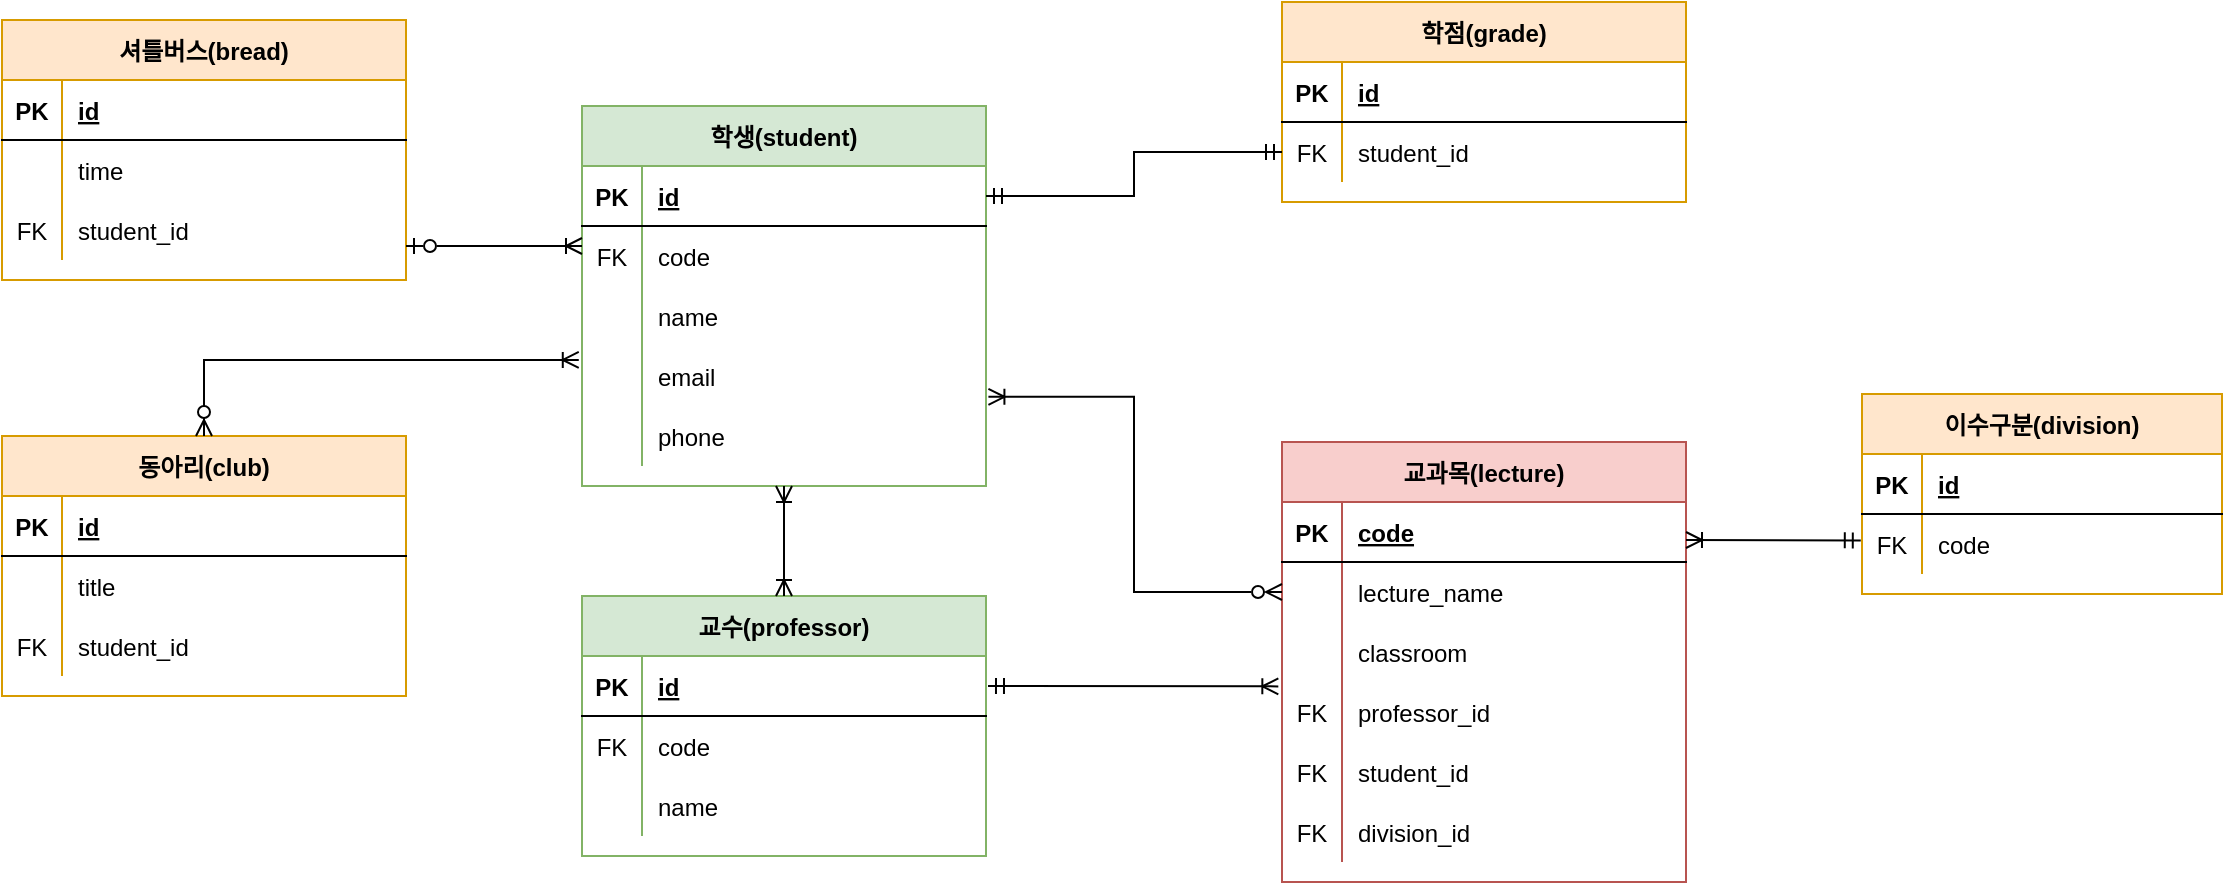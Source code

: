 <mxfile version="20.2.6" type="device"><diagram id="R2lEEEUBdFMjLlhIrx00" name="Page-1"><mxGraphModel dx="1038" dy="547" grid="1" gridSize="10" guides="1" tooltips="1" connect="1" arrows="1" fold="1" page="1" pageScale="1" pageWidth="1400" pageHeight="850" math="0" shadow="0" extFonts="Permanent Marker^https://fonts.googleapis.com/css?family=Permanent+Marker"><root><mxCell id="0"/><mxCell id="1" parent="0"/><mxCell id="C-vyLk0tnHw3VtMMgP7b-23" value="학생(student)" style="shape=table;startSize=30;container=1;collapsible=1;childLayout=tableLayout;fixedRows=1;rowLines=0;fontStyle=1;align=center;resizeLast=1;fillColor=#d5e8d4;strokeColor=#82b366;" parent="1" vertex="1"><mxGeometry x="390" y="112" width="202" height="190" as="geometry"/></mxCell><mxCell id="C-vyLk0tnHw3VtMMgP7b-24" value="" style="shape=partialRectangle;collapsible=0;dropTarget=0;pointerEvents=0;fillColor=none;points=[[0,0.5],[1,0.5]];portConstraint=eastwest;top=0;left=0;right=0;bottom=1;" parent="C-vyLk0tnHw3VtMMgP7b-23" vertex="1"><mxGeometry y="30" width="202" height="30" as="geometry"/></mxCell><mxCell id="C-vyLk0tnHw3VtMMgP7b-25" value="PK" style="shape=partialRectangle;overflow=hidden;connectable=0;fillColor=none;top=0;left=0;bottom=0;right=0;fontStyle=1;" parent="C-vyLk0tnHw3VtMMgP7b-24" vertex="1"><mxGeometry width="30" height="30" as="geometry"><mxRectangle width="30" height="30" as="alternateBounds"/></mxGeometry></mxCell><mxCell id="C-vyLk0tnHw3VtMMgP7b-26" value="id" style="shape=partialRectangle;overflow=hidden;connectable=0;fillColor=none;top=0;left=0;bottom=0;right=0;align=left;spacingLeft=6;fontStyle=5;" parent="C-vyLk0tnHw3VtMMgP7b-24" vertex="1"><mxGeometry x="30" width="172" height="30" as="geometry"><mxRectangle width="172" height="30" as="alternateBounds"/></mxGeometry></mxCell><mxCell id="C-vyLk0tnHw3VtMMgP7b-27" value="" style="shape=partialRectangle;collapsible=0;dropTarget=0;pointerEvents=0;fillColor=none;points=[[0,0.5],[1,0.5]];portConstraint=eastwest;top=0;left=0;right=0;bottom=0;" parent="C-vyLk0tnHw3VtMMgP7b-23" vertex="1"><mxGeometry y="60" width="202" height="30" as="geometry"/></mxCell><mxCell id="C-vyLk0tnHw3VtMMgP7b-28" value="FK" style="shape=partialRectangle;overflow=hidden;connectable=0;fillColor=none;top=0;left=0;bottom=0;right=0;" parent="C-vyLk0tnHw3VtMMgP7b-27" vertex="1"><mxGeometry width="30" height="30" as="geometry"><mxRectangle width="30" height="30" as="alternateBounds"/></mxGeometry></mxCell><mxCell id="C-vyLk0tnHw3VtMMgP7b-29" value="code" style="shape=partialRectangle;overflow=hidden;connectable=0;fillColor=none;top=0;left=0;bottom=0;right=0;align=left;spacingLeft=6;" parent="C-vyLk0tnHw3VtMMgP7b-27" vertex="1"><mxGeometry x="30" width="172" height="30" as="geometry"><mxRectangle width="172" height="30" as="alternateBounds"/></mxGeometry></mxCell><mxCell id="ibHuHMo37-y7JJVe6yhK-65" value="" style="shape=partialRectangle;collapsible=0;dropTarget=0;pointerEvents=0;fillColor=none;points=[[0,0.5],[1,0.5]];portConstraint=eastwest;top=0;left=0;right=0;bottom=0;" parent="C-vyLk0tnHw3VtMMgP7b-23" vertex="1"><mxGeometry y="90" width="202" height="30" as="geometry"/></mxCell><mxCell id="ibHuHMo37-y7JJVe6yhK-66" value="" style="shape=partialRectangle;overflow=hidden;connectable=0;fillColor=none;top=0;left=0;bottom=0;right=0;" parent="ibHuHMo37-y7JJVe6yhK-65" vertex="1"><mxGeometry width="30" height="30" as="geometry"><mxRectangle width="30" height="30" as="alternateBounds"/></mxGeometry></mxCell><mxCell id="ibHuHMo37-y7JJVe6yhK-67" value="name" style="shape=partialRectangle;overflow=hidden;connectable=0;fillColor=none;top=0;left=0;bottom=0;right=0;align=left;spacingLeft=6;" parent="ibHuHMo37-y7JJVe6yhK-65" vertex="1"><mxGeometry x="30" width="172" height="30" as="geometry"><mxRectangle width="172" height="30" as="alternateBounds"/></mxGeometry></mxCell><mxCell id="ibHuHMo37-y7JJVe6yhK-71" value="" style="shape=partialRectangle;collapsible=0;dropTarget=0;pointerEvents=0;fillColor=none;points=[[0,0.5],[1,0.5]];portConstraint=eastwest;top=0;left=0;right=0;bottom=0;" parent="C-vyLk0tnHw3VtMMgP7b-23" vertex="1"><mxGeometry y="120" width="202" height="30" as="geometry"/></mxCell><mxCell id="ibHuHMo37-y7JJVe6yhK-72" value="" style="shape=partialRectangle;overflow=hidden;connectable=0;fillColor=none;top=0;left=0;bottom=0;right=0;" parent="ibHuHMo37-y7JJVe6yhK-71" vertex="1"><mxGeometry width="30" height="30" as="geometry"><mxRectangle width="30" height="30" as="alternateBounds"/></mxGeometry></mxCell><mxCell id="ibHuHMo37-y7JJVe6yhK-73" value="email" style="shape=partialRectangle;overflow=hidden;connectable=0;fillColor=none;top=0;left=0;bottom=0;right=0;align=left;spacingLeft=6;" parent="ibHuHMo37-y7JJVe6yhK-71" vertex="1"><mxGeometry x="30" width="172" height="30" as="geometry"><mxRectangle width="172" height="30" as="alternateBounds"/></mxGeometry></mxCell><mxCell id="ibHuHMo37-y7JJVe6yhK-74" value="" style="shape=partialRectangle;collapsible=0;dropTarget=0;pointerEvents=0;fillColor=none;points=[[0,0.5],[1,0.5]];portConstraint=eastwest;top=0;left=0;right=0;bottom=0;" parent="C-vyLk0tnHw3VtMMgP7b-23" vertex="1"><mxGeometry y="150" width="202" height="30" as="geometry"/></mxCell><mxCell id="ibHuHMo37-y7JJVe6yhK-75" value="" style="shape=partialRectangle;overflow=hidden;connectable=0;fillColor=none;top=0;left=0;bottom=0;right=0;" parent="ibHuHMo37-y7JJVe6yhK-74" vertex="1"><mxGeometry width="30" height="30" as="geometry"><mxRectangle width="30" height="30" as="alternateBounds"/></mxGeometry></mxCell><mxCell id="ibHuHMo37-y7JJVe6yhK-76" value="phone" style="shape=partialRectangle;overflow=hidden;connectable=0;fillColor=none;top=0;left=0;bottom=0;right=0;align=left;spacingLeft=6;" parent="ibHuHMo37-y7JJVe6yhK-74" vertex="1"><mxGeometry x="30" width="172" height="30" as="geometry"><mxRectangle width="172" height="30" as="alternateBounds"/></mxGeometry></mxCell><mxCell id="ibHuHMo37-y7JJVe6yhK-1" value="교수(professor)" style="shape=table;startSize=30;container=1;collapsible=1;childLayout=tableLayout;fixedRows=1;rowLines=0;fontStyle=1;align=center;resizeLast=1;fillColor=#d5e8d4;strokeColor=#82b366;" parent="1" vertex="1"><mxGeometry x="390" y="357" width="202" height="130" as="geometry"/></mxCell><mxCell id="ibHuHMo37-y7JJVe6yhK-2" value="" style="shape=partialRectangle;collapsible=0;dropTarget=0;pointerEvents=0;fillColor=none;points=[[0,0.5],[1,0.5]];portConstraint=eastwest;top=0;left=0;right=0;bottom=1;" parent="ibHuHMo37-y7JJVe6yhK-1" vertex="1"><mxGeometry y="30" width="202" height="30" as="geometry"/></mxCell><mxCell id="ibHuHMo37-y7JJVe6yhK-3" value="PK" style="shape=partialRectangle;overflow=hidden;connectable=0;fillColor=none;top=0;left=0;bottom=0;right=0;fontStyle=1;" parent="ibHuHMo37-y7JJVe6yhK-2" vertex="1"><mxGeometry width="30" height="30" as="geometry"><mxRectangle width="30" height="30" as="alternateBounds"/></mxGeometry></mxCell><mxCell id="ibHuHMo37-y7JJVe6yhK-4" value="id" style="shape=partialRectangle;overflow=hidden;connectable=0;fillColor=none;top=0;left=0;bottom=0;right=0;align=left;spacingLeft=6;fontStyle=5;" parent="ibHuHMo37-y7JJVe6yhK-2" vertex="1"><mxGeometry x="30" width="172" height="30" as="geometry"><mxRectangle width="172" height="30" as="alternateBounds"/></mxGeometry></mxCell><mxCell id="ibHuHMo37-y7JJVe6yhK-5" value="" style="shape=partialRectangle;collapsible=0;dropTarget=0;pointerEvents=0;fillColor=none;points=[[0,0.5],[1,0.5]];portConstraint=eastwest;top=0;left=0;right=0;bottom=0;" parent="ibHuHMo37-y7JJVe6yhK-1" vertex="1"><mxGeometry y="60" width="202" height="30" as="geometry"/></mxCell><mxCell id="ibHuHMo37-y7JJVe6yhK-6" value="FK" style="shape=partialRectangle;overflow=hidden;connectable=0;fillColor=none;top=0;left=0;bottom=0;right=0;" parent="ibHuHMo37-y7JJVe6yhK-5" vertex="1"><mxGeometry width="30" height="30" as="geometry"><mxRectangle width="30" height="30" as="alternateBounds"/></mxGeometry></mxCell><mxCell id="ibHuHMo37-y7JJVe6yhK-7" value="code" style="shape=partialRectangle;overflow=hidden;connectable=0;fillColor=none;top=0;left=0;bottom=0;right=0;align=left;spacingLeft=6;" parent="ibHuHMo37-y7JJVe6yhK-5" vertex="1"><mxGeometry x="30" width="172" height="30" as="geometry"><mxRectangle width="172" height="30" as="alternateBounds"/></mxGeometry></mxCell><mxCell id="ibHuHMo37-y7JJVe6yhK-68" value="" style="shape=partialRectangle;collapsible=0;dropTarget=0;pointerEvents=0;fillColor=none;points=[[0,0.5],[1,0.5]];portConstraint=eastwest;top=0;left=0;right=0;bottom=0;" parent="ibHuHMo37-y7JJVe6yhK-1" vertex="1"><mxGeometry y="90" width="202" height="30" as="geometry"/></mxCell><mxCell id="ibHuHMo37-y7JJVe6yhK-69" value="" style="shape=partialRectangle;overflow=hidden;connectable=0;fillColor=none;top=0;left=0;bottom=0;right=0;" parent="ibHuHMo37-y7JJVe6yhK-68" vertex="1"><mxGeometry width="30" height="30" as="geometry"><mxRectangle width="30" height="30" as="alternateBounds"/></mxGeometry></mxCell><mxCell id="ibHuHMo37-y7JJVe6yhK-70" value="name" style="shape=partialRectangle;overflow=hidden;connectable=0;fillColor=none;top=0;left=0;bottom=0;right=0;align=left;spacingLeft=6;" parent="ibHuHMo37-y7JJVe6yhK-68" vertex="1"><mxGeometry x="30" width="172" height="30" as="geometry"><mxRectangle width="172" height="30" as="alternateBounds"/></mxGeometry></mxCell><mxCell id="ibHuHMo37-y7JJVe6yhK-8" value="학점(grade)" style="shape=table;startSize=30;container=1;collapsible=1;childLayout=tableLayout;fixedRows=1;rowLines=0;fontStyle=1;align=center;resizeLast=1;fillColor=#ffe6cc;strokeColor=#d79b00;" parent="1" vertex="1"><mxGeometry x="740" y="60" width="202" height="100" as="geometry"/></mxCell><mxCell id="ibHuHMo37-y7JJVe6yhK-9" value="" style="shape=partialRectangle;collapsible=0;dropTarget=0;pointerEvents=0;fillColor=none;points=[[0,0.5],[1,0.5]];portConstraint=eastwest;top=0;left=0;right=0;bottom=1;" parent="ibHuHMo37-y7JJVe6yhK-8" vertex="1"><mxGeometry y="30" width="202" height="30" as="geometry"/></mxCell><mxCell id="ibHuHMo37-y7JJVe6yhK-10" value="PK" style="shape=partialRectangle;overflow=hidden;connectable=0;fillColor=none;top=0;left=0;bottom=0;right=0;fontStyle=1;" parent="ibHuHMo37-y7JJVe6yhK-9" vertex="1"><mxGeometry width="30" height="30" as="geometry"><mxRectangle width="30" height="30" as="alternateBounds"/></mxGeometry></mxCell><mxCell id="ibHuHMo37-y7JJVe6yhK-11" value="id" style="shape=partialRectangle;overflow=hidden;connectable=0;fillColor=none;top=0;left=0;bottom=0;right=0;align=left;spacingLeft=6;fontStyle=5;" parent="ibHuHMo37-y7JJVe6yhK-9" vertex="1"><mxGeometry x="30" width="172" height="30" as="geometry"><mxRectangle width="172" height="30" as="alternateBounds"/></mxGeometry></mxCell><mxCell id="ibHuHMo37-y7JJVe6yhK-12" value="" style="shape=partialRectangle;collapsible=0;dropTarget=0;pointerEvents=0;fillColor=none;points=[[0,0.5],[1,0.5]];portConstraint=eastwest;top=0;left=0;right=0;bottom=0;" parent="ibHuHMo37-y7JJVe6yhK-8" vertex="1"><mxGeometry y="60" width="202" height="30" as="geometry"/></mxCell><mxCell id="ibHuHMo37-y7JJVe6yhK-13" value="FK" style="shape=partialRectangle;overflow=hidden;connectable=0;fillColor=none;top=0;left=0;bottom=0;right=0;" parent="ibHuHMo37-y7JJVe6yhK-12" vertex="1"><mxGeometry width="30" height="30" as="geometry"><mxRectangle width="30" height="30" as="alternateBounds"/></mxGeometry></mxCell><mxCell id="ibHuHMo37-y7JJVe6yhK-14" value="student_id" style="shape=partialRectangle;overflow=hidden;connectable=0;fillColor=none;top=0;left=0;bottom=0;right=0;align=left;spacingLeft=6;" parent="ibHuHMo37-y7JJVe6yhK-12" vertex="1"><mxGeometry x="30" width="172" height="30" as="geometry"><mxRectangle width="172" height="30" as="alternateBounds"/></mxGeometry></mxCell><mxCell id="ibHuHMo37-y7JJVe6yhK-15" value="교과목(lecture)" style="shape=table;startSize=30;container=1;collapsible=1;childLayout=tableLayout;fixedRows=1;rowLines=0;fontStyle=1;align=center;resizeLast=1;fillColor=#f8cecc;strokeColor=#b85450;" parent="1" vertex="1"><mxGeometry x="740" y="280" width="202" height="220" as="geometry"/></mxCell><mxCell id="ibHuHMo37-y7JJVe6yhK-16" value="" style="shape=partialRectangle;collapsible=0;dropTarget=0;pointerEvents=0;fillColor=none;points=[[0,0.5],[1,0.5]];portConstraint=eastwest;top=0;left=0;right=0;bottom=1;" parent="ibHuHMo37-y7JJVe6yhK-15" vertex="1"><mxGeometry y="30" width="202" height="30" as="geometry"/></mxCell><mxCell id="ibHuHMo37-y7JJVe6yhK-17" value="PK" style="shape=partialRectangle;overflow=hidden;connectable=0;fillColor=none;top=0;left=0;bottom=0;right=0;fontStyle=1;" parent="ibHuHMo37-y7JJVe6yhK-16" vertex="1"><mxGeometry width="30" height="30" as="geometry"><mxRectangle width="30" height="30" as="alternateBounds"/></mxGeometry></mxCell><mxCell id="ibHuHMo37-y7JJVe6yhK-18" value="code" style="shape=partialRectangle;overflow=hidden;connectable=0;fillColor=none;top=0;left=0;bottom=0;right=0;align=left;spacingLeft=6;fontStyle=5;" parent="ibHuHMo37-y7JJVe6yhK-16" vertex="1"><mxGeometry x="30" width="172" height="30" as="geometry"><mxRectangle width="172" height="30" as="alternateBounds"/></mxGeometry></mxCell><mxCell id="ibHuHMo37-y7JJVe6yhK-19" value="" style="shape=partialRectangle;collapsible=0;dropTarget=0;pointerEvents=0;fillColor=none;points=[[0,0.5],[1,0.5]];portConstraint=eastwest;top=0;left=0;right=0;bottom=0;" parent="ibHuHMo37-y7JJVe6yhK-15" vertex="1"><mxGeometry y="60" width="202" height="30" as="geometry"/></mxCell><mxCell id="ibHuHMo37-y7JJVe6yhK-20" value="" style="shape=partialRectangle;overflow=hidden;connectable=0;fillColor=none;top=0;left=0;bottom=0;right=0;" parent="ibHuHMo37-y7JJVe6yhK-19" vertex="1"><mxGeometry width="30" height="30" as="geometry"><mxRectangle width="30" height="30" as="alternateBounds"/></mxGeometry></mxCell><mxCell id="ibHuHMo37-y7JJVe6yhK-21" value="lecture_name" style="shape=partialRectangle;overflow=hidden;connectable=0;fillColor=none;top=0;left=0;bottom=0;right=0;align=left;spacingLeft=6;" parent="ibHuHMo37-y7JJVe6yhK-19" vertex="1"><mxGeometry x="30" width="172" height="30" as="geometry"><mxRectangle width="172" height="30" as="alternateBounds"/></mxGeometry></mxCell><mxCell id="YKww3rAGc4G-jJV6aMs0-1" value="" style="shape=partialRectangle;collapsible=0;dropTarget=0;pointerEvents=0;fillColor=none;points=[[0,0.5],[1,0.5]];portConstraint=eastwest;top=0;left=0;right=0;bottom=0;" vertex="1" parent="ibHuHMo37-y7JJVe6yhK-15"><mxGeometry y="90" width="202" height="30" as="geometry"/></mxCell><mxCell id="YKww3rAGc4G-jJV6aMs0-2" value="" style="shape=partialRectangle;overflow=hidden;connectable=0;fillColor=none;top=0;left=0;bottom=0;right=0;" vertex="1" parent="YKww3rAGc4G-jJV6aMs0-1"><mxGeometry width="30" height="30" as="geometry"><mxRectangle width="30" height="30" as="alternateBounds"/></mxGeometry></mxCell><mxCell id="YKww3rAGc4G-jJV6aMs0-3" value="classroom" style="shape=partialRectangle;overflow=hidden;connectable=0;fillColor=none;top=0;left=0;bottom=0;right=0;align=left;spacingLeft=6;" vertex="1" parent="YKww3rAGc4G-jJV6aMs0-1"><mxGeometry x="30" width="172" height="30" as="geometry"><mxRectangle width="172" height="30" as="alternateBounds"/></mxGeometry></mxCell><mxCell id="ibHuHMo37-y7JJVe6yhK-77" value="" style="shape=partialRectangle;collapsible=0;dropTarget=0;pointerEvents=0;fillColor=none;points=[[0,0.5],[1,0.5]];portConstraint=eastwest;top=0;left=0;right=0;bottom=0;" parent="ibHuHMo37-y7JJVe6yhK-15" vertex="1"><mxGeometry y="120" width="202" height="30" as="geometry"/></mxCell><mxCell id="ibHuHMo37-y7JJVe6yhK-78" value="FK" style="shape=partialRectangle;overflow=hidden;connectable=0;fillColor=none;top=0;left=0;bottom=0;right=0;" parent="ibHuHMo37-y7JJVe6yhK-77" vertex="1"><mxGeometry width="30" height="30" as="geometry"><mxRectangle width="30" height="30" as="alternateBounds"/></mxGeometry></mxCell><mxCell id="ibHuHMo37-y7JJVe6yhK-79" value="professor_id" style="shape=partialRectangle;overflow=hidden;connectable=0;fillColor=none;top=0;left=0;bottom=0;right=0;align=left;spacingLeft=6;" parent="ibHuHMo37-y7JJVe6yhK-77" vertex="1"><mxGeometry x="30" width="172" height="30" as="geometry"><mxRectangle width="172" height="30" as="alternateBounds"/></mxGeometry></mxCell><mxCell id="ibHuHMo37-y7JJVe6yhK-80" value="" style="shape=partialRectangle;collapsible=0;dropTarget=0;pointerEvents=0;fillColor=none;points=[[0,0.5],[1,0.5]];portConstraint=eastwest;top=0;left=0;right=0;bottom=0;" parent="ibHuHMo37-y7JJVe6yhK-15" vertex="1"><mxGeometry y="150" width="202" height="30" as="geometry"/></mxCell><mxCell id="ibHuHMo37-y7JJVe6yhK-81" value="FK" style="shape=partialRectangle;overflow=hidden;connectable=0;fillColor=none;top=0;left=0;bottom=0;right=0;" parent="ibHuHMo37-y7JJVe6yhK-80" vertex="1"><mxGeometry width="30" height="30" as="geometry"><mxRectangle width="30" height="30" as="alternateBounds"/></mxGeometry></mxCell><mxCell id="ibHuHMo37-y7JJVe6yhK-82" value="student_id" style="shape=partialRectangle;overflow=hidden;connectable=0;fillColor=none;top=0;left=0;bottom=0;right=0;align=left;spacingLeft=6;" parent="ibHuHMo37-y7JJVe6yhK-80" vertex="1"><mxGeometry x="30" width="172" height="30" as="geometry"><mxRectangle width="172" height="30" as="alternateBounds"/></mxGeometry></mxCell><mxCell id="YKww3rAGc4G-jJV6aMs0-10" value="" style="shape=partialRectangle;collapsible=0;dropTarget=0;pointerEvents=0;fillColor=none;points=[[0,0.5],[1,0.5]];portConstraint=eastwest;top=0;left=0;right=0;bottom=0;" vertex="1" parent="ibHuHMo37-y7JJVe6yhK-15"><mxGeometry y="180" width="202" height="30" as="geometry"/></mxCell><mxCell id="YKww3rAGc4G-jJV6aMs0-11" value="FK" style="shape=partialRectangle;overflow=hidden;connectable=0;fillColor=none;top=0;left=0;bottom=0;right=0;" vertex="1" parent="YKww3rAGc4G-jJV6aMs0-10"><mxGeometry width="30" height="30" as="geometry"><mxRectangle width="30" height="30" as="alternateBounds"/></mxGeometry></mxCell><mxCell id="YKww3rAGc4G-jJV6aMs0-12" value="division_id" style="shape=partialRectangle;overflow=hidden;connectable=0;fillColor=none;top=0;left=0;bottom=0;right=0;align=left;spacingLeft=6;" vertex="1" parent="YKww3rAGc4G-jJV6aMs0-10"><mxGeometry x="30" width="172" height="30" as="geometry"><mxRectangle width="172" height="30" as="alternateBounds"/></mxGeometry></mxCell><mxCell id="ibHuHMo37-y7JJVe6yhK-29" value="이수구분(division)" style="shape=table;startSize=30;container=1;collapsible=1;childLayout=tableLayout;fixedRows=1;rowLines=0;fontStyle=1;align=center;resizeLast=1;fillColor=#ffe6cc;strokeColor=#d79b00;" parent="1" vertex="1"><mxGeometry x="1030" y="256" width="180" height="100" as="geometry"/></mxCell><mxCell id="ibHuHMo37-y7JJVe6yhK-30" value="" style="shape=partialRectangle;collapsible=0;dropTarget=0;pointerEvents=0;fillColor=none;points=[[0,0.5],[1,0.5]];portConstraint=eastwest;top=0;left=0;right=0;bottom=1;" parent="ibHuHMo37-y7JJVe6yhK-29" vertex="1"><mxGeometry y="30" width="180" height="30" as="geometry"/></mxCell><mxCell id="ibHuHMo37-y7JJVe6yhK-31" value="PK" style="shape=partialRectangle;overflow=hidden;connectable=0;fillColor=none;top=0;left=0;bottom=0;right=0;fontStyle=1;" parent="ibHuHMo37-y7JJVe6yhK-30" vertex="1"><mxGeometry width="30" height="30" as="geometry"><mxRectangle width="30" height="30" as="alternateBounds"/></mxGeometry></mxCell><mxCell id="ibHuHMo37-y7JJVe6yhK-32" value="id" style="shape=partialRectangle;overflow=hidden;connectable=0;fillColor=none;top=0;left=0;bottom=0;right=0;align=left;spacingLeft=6;fontStyle=5;" parent="ibHuHMo37-y7JJVe6yhK-30" vertex="1"><mxGeometry x="30" width="150" height="30" as="geometry"><mxRectangle width="150" height="30" as="alternateBounds"/></mxGeometry></mxCell><mxCell id="ibHuHMo37-y7JJVe6yhK-33" value="" style="shape=partialRectangle;collapsible=0;dropTarget=0;pointerEvents=0;fillColor=none;points=[[0,0.5],[1,0.5]];portConstraint=eastwest;top=0;left=0;right=0;bottom=0;" parent="ibHuHMo37-y7JJVe6yhK-29" vertex="1"><mxGeometry y="60" width="180" height="30" as="geometry"/></mxCell><mxCell id="ibHuHMo37-y7JJVe6yhK-34" value="FK" style="shape=partialRectangle;overflow=hidden;connectable=0;fillColor=none;top=0;left=0;bottom=0;right=0;" parent="ibHuHMo37-y7JJVe6yhK-33" vertex="1"><mxGeometry width="30" height="30" as="geometry"><mxRectangle width="30" height="30" as="alternateBounds"/></mxGeometry></mxCell><mxCell id="ibHuHMo37-y7JJVe6yhK-35" value="code" style="shape=partialRectangle;overflow=hidden;connectable=0;fillColor=none;top=0;left=0;bottom=0;right=0;align=left;spacingLeft=6;" parent="ibHuHMo37-y7JJVe6yhK-33" vertex="1"><mxGeometry x="30" width="150" height="30" as="geometry"><mxRectangle width="150" height="30" as="alternateBounds"/></mxGeometry></mxCell><mxCell id="ibHuHMo37-y7JJVe6yhK-36" value="" style="edgeStyle=orthogonalEdgeStyle;fontSize=12;html=1;endArrow=ERmandOne;startArrow=ERmandOne;rounded=0;exitX=0;exitY=0.5;exitDx=0;exitDy=0;endFill=0;entryX=1;entryY=0.5;entryDx=0;entryDy=0;" parent="1" source="ibHuHMo37-y7JJVe6yhK-12" target="C-vyLk0tnHw3VtMMgP7b-24" edge="1"><mxGeometry width="100" height="100" relative="1" as="geometry"><mxPoint x="730" y="110" as="sourcePoint"/><mxPoint x="620" y="215" as="targetPoint"/></mxGeometry></mxCell><mxCell id="ibHuHMo37-y7JJVe6yhK-37" value="셔틀버스(bread)" style="shape=table;startSize=30;container=1;collapsible=1;childLayout=tableLayout;fixedRows=1;rowLines=0;fontStyle=1;align=center;resizeLast=1;fillColor=#ffe6cc;strokeColor=#d79b00;" parent="1" vertex="1"><mxGeometry x="100" y="69" width="202" height="130" as="geometry"/></mxCell><mxCell id="ibHuHMo37-y7JJVe6yhK-38" value="" style="shape=partialRectangle;collapsible=0;dropTarget=0;pointerEvents=0;fillColor=none;points=[[0,0.5],[1,0.5]];portConstraint=eastwest;top=0;left=0;right=0;bottom=1;" parent="ibHuHMo37-y7JJVe6yhK-37" vertex="1"><mxGeometry y="30" width="202" height="30" as="geometry"/></mxCell><mxCell id="ibHuHMo37-y7JJVe6yhK-39" value="PK" style="shape=partialRectangle;overflow=hidden;connectable=0;fillColor=none;top=0;left=0;bottom=0;right=0;fontStyle=1;" parent="ibHuHMo37-y7JJVe6yhK-38" vertex="1"><mxGeometry width="30" height="30" as="geometry"><mxRectangle width="30" height="30" as="alternateBounds"/></mxGeometry></mxCell><mxCell id="ibHuHMo37-y7JJVe6yhK-40" value="id" style="shape=partialRectangle;overflow=hidden;connectable=0;fillColor=none;top=0;left=0;bottom=0;right=0;align=left;spacingLeft=6;fontStyle=5;" parent="ibHuHMo37-y7JJVe6yhK-38" vertex="1"><mxGeometry x="30" width="172" height="30" as="geometry"><mxRectangle width="172" height="30" as="alternateBounds"/></mxGeometry></mxCell><mxCell id="ibHuHMo37-y7JJVe6yhK-41" value="" style="shape=partialRectangle;collapsible=0;dropTarget=0;pointerEvents=0;fillColor=none;points=[[0,0.5],[1,0.5]];portConstraint=eastwest;top=0;left=0;right=0;bottom=0;" parent="ibHuHMo37-y7JJVe6yhK-37" vertex="1"><mxGeometry y="60" width="202" height="30" as="geometry"/></mxCell><mxCell id="ibHuHMo37-y7JJVe6yhK-42" value="" style="shape=partialRectangle;overflow=hidden;connectable=0;fillColor=none;top=0;left=0;bottom=0;right=0;" parent="ibHuHMo37-y7JJVe6yhK-41" vertex="1"><mxGeometry width="30" height="30" as="geometry"><mxRectangle width="30" height="30" as="alternateBounds"/></mxGeometry></mxCell><mxCell id="ibHuHMo37-y7JJVe6yhK-43" value="time" style="shape=partialRectangle;overflow=hidden;connectable=0;fillColor=none;top=0;left=0;bottom=0;right=0;align=left;spacingLeft=6;" parent="ibHuHMo37-y7JJVe6yhK-41" vertex="1"><mxGeometry x="30" width="172" height="30" as="geometry"><mxRectangle width="172" height="30" as="alternateBounds"/></mxGeometry></mxCell><mxCell id="ibHuHMo37-y7JJVe6yhK-62" value="" style="shape=partialRectangle;collapsible=0;dropTarget=0;pointerEvents=0;fillColor=none;points=[[0,0.5],[1,0.5]];portConstraint=eastwest;top=0;left=0;right=0;bottom=0;" parent="ibHuHMo37-y7JJVe6yhK-37" vertex="1"><mxGeometry y="90" width="202" height="30" as="geometry"/></mxCell><mxCell id="ibHuHMo37-y7JJVe6yhK-63" value="FK" style="shape=partialRectangle;overflow=hidden;connectable=0;fillColor=none;top=0;left=0;bottom=0;right=0;" parent="ibHuHMo37-y7JJVe6yhK-62" vertex="1"><mxGeometry width="30" height="30" as="geometry"><mxRectangle width="30" height="30" as="alternateBounds"/></mxGeometry></mxCell><mxCell id="ibHuHMo37-y7JJVe6yhK-64" value="student_id" style="shape=partialRectangle;overflow=hidden;connectable=0;fillColor=none;top=0;left=0;bottom=0;right=0;align=left;spacingLeft=6;" parent="ibHuHMo37-y7JJVe6yhK-62" vertex="1"><mxGeometry x="30" width="172" height="30" as="geometry"><mxRectangle width="172" height="30" as="alternateBounds"/></mxGeometry></mxCell><mxCell id="ibHuHMo37-y7JJVe6yhK-44" value="동아리(club)" style="shape=table;startSize=30;container=1;collapsible=1;childLayout=tableLayout;fixedRows=1;rowLines=0;fontStyle=1;align=center;resizeLast=1;fillColor=#ffe6cc;strokeColor=#d79b00;" parent="1" vertex="1"><mxGeometry x="100" y="277" width="202" height="130" as="geometry"/></mxCell><mxCell id="ibHuHMo37-y7JJVe6yhK-45" value="" style="shape=partialRectangle;collapsible=0;dropTarget=0;pointerEvents=0;fillColor=none;points=[[0,0.5],[1,0.5]];portConstraint=eastwest;top=0;left=0;right=0;bottom=1;" parent="ibHuHMo37-y7JJVe6yhK-44" vertex="1"><mxGeometry y="30" width="202" height="30" as="geometry"/></mxCell><mxCell id="ibHuHMo37-y7JJVe6yhK-46" value="PK" style="shape=partialRectangle;overflow=hidden;connectable=0;fillColor=none;top=0;left=0;bottom=0;right=0;fontStyle=1;" parent="ibHuHMo37-y7JJVe6yhK-45" vertex="1"><mxGeometry width="30" height="30" as="geometry"><mxRectangle width="30" height="30" as="alternateBounds"/></mxGeometry></mxCell><mxCell id="ibHuHMo37-y7JJVe6yhK-47" value="id" style="shape=partialRectangle;overflow=hidden;connectable=0;fillColor=none;top=0;left=0;bottom=0;right=0;align=left;spacingLeft=6;fontStyle=5;" parent="ibHuHMo37-y7JJVe6yhK-45" vertex="1"><mxGeometry x="30" width="172" height="30" as="geometry"><mxRectangle width="172" height="30" as="alternateBounds"/></mxGeometry></mxCell><mxCell id="ibHuHMo37-y7JJVe6yhK-48" value="" style="shape=partialRectangle;collapsible=0;dropTarget=0;pointerEvents=0;fillColor=none;points=[[0,0.5],[1,0.5]];portConstraint=eastwest;top=0;left=0;right=0;bottom=0;" parent="ibHuHMo37-y7JJVe6yhK-44" vertex="1"><mxGeometry y="60" width="202" height="30" as="geometry"/></mxCell><mxCell id="ibHuHMo37-y7JJVe6yhK-49" value="" style="shape=partialRectangle;overflow=hidden;connectable=0;fillColor=none;top=0;left=0;bottom=0;right=0;" parent="ibHuHMo37-y7JJVe6yhK-48" vertex="1"><mxGeometry width="30" height="30" as="geometry"><mxRectangle width="30" height="30" as="alternateBounds"/></mxGeometry></mxCell><mxCell id="ibHuHMo37-y7JJVe6yhK-50" value="title" style="shape=partialRectangle;overflow=hidden;connectable=0;fillColor=none;top=0;left=0;bottom=0;right=0;align=left;spacingLeft=6;" parent="ibHuHMo37-y7JJVe6yhK-48" vertex="1"><mxGeometry x="30" width="172" height="30" as="geometry"><mxRectangle width="172" height="30" as="alternateBounds"/></mxGeometry></mxCell><mxCell id="ibHuHMo37-y7JJVe6yhK-59" value="" style="shape=partialRectangle;collapsible=0;dropTarget=0;pointerEvents=0;fillColor=none;points=[[0,0.5],[1,0.5]];portConstraint=eastwest;top=0;left=0;right=0;bottom=0;" parent="ibHuHMo37-y7JJVe6yhK-44" vertex="1"><mxGeometry y="90" width="202" height="30" as="geometry"/></mxCell><mxCell id="ibHuHMo37-y7JJVe6yhK-60" value="FK" style="shape=partialRectangle;overflow=hidden;connectable=0;fillColor=none;top=0;left=0;bottom=0;right=0;" parent="ibHuHMo37-y7JJVe6yhK-59" vertex="1"><mxGeometry width="30" height="30" as="geometry"><mxRectangle width="30" height="30" as="alternateBounds"/></mxGeometry></mxCell><mxCell id="ibHuHMo37-y7JJVe6yhK-61" value="student_id" style="shape=partialRectangle;overflow=hidden;connectable=0;fillColor=none;top=0;left=0;bottom=0;right=0;align=left;spacingLeft=6;" parent="ibHuHMo37-y7JJVe6yhK-59" vertex="1"><mxGeometry x="30" width="172" height="30" as="geometry"><mxRectangle width="172" height="30" as="alternateBounds"/></mxGeometry></mxCell><mxCell id="ibHuHMo37-y7JJVe6yhK-51" value="" style="edgeStyle=orthogonalEdgeStyle;fontSize=12;html=1;endArrow=ERoneToMany;startArrow=ERzeroToMany;rounded=0;exitX=0.5;exitY=0;exitDx=0;exitDy=0;entryX=-0.008;entryY=0.233;entryDx=0;entryDy=0;entryPerimeter=0;" parent="1" source="ibHuHMo37-y7JJVe6yhK-44" target="ibHuHMo37-y7JJVe6yhK-71" edge="1"><mxGeometry width="100" height="100" relative="1" as="geometry"><mxPoint x="380" y="250" as="sourcePoint"/><mxPoint x="380" y="210" as="targetPoint"/></mxGeometry></mxCell><mxCell id="ibHuHMo37-y7JJVe6yhK-52" value="" style="fontSize=12;html=1;endArrow=ERoneToMany;startArrow=ERzeroToOne;rounded=0;exitX=0.5;exitY=0;exitDx=0;exitDy=0;startFill=0;" parent="1" edge="1"><mxGeometry width="100" height="100" relative="1" as="geometry"><mxPoint x="302" y="182" as="sourcePoint"/><mxPoint x="390" y="182" as="targetPoint"/></mxGeometry></mxCell><mxCell id="ibHuHMo37-y7JJVe6yhK-53" value="" style="fontSize=12;html=1;endArrow=ERoneToMany;startArrow=ERoneToMany;rounded=0;entryX=0.5;entryY=1;entryDx=0;entryDy=0;exitX=0.5;exitY=0;exitDx=0;exitDy=0;" parent="1" source="ibHuHMo37-y7JJVe6yhK-1" target="C-vyLk0tnHw3VtMMgP7b-23" edge="1"><mxGeometry width="100" height="100" relative="1" as="geometry"><mxPoint x="490" y="340" as="sourcePoint"/><mxPoint x="520" y="240" as="targetPoint"/></mxGeometry></mxCell><mxCell id="ibHuHMo37-y7JJVe6yhK-55" value="" style="fontSize=12;html=1;endArrow=ERmandOne;startArrow=ERoneToMany;rounded=0;endFill=0;startFill=0;entryX=-0.003;entryY=0.24;entryDx=0;entryDy=0;entryPerimeter=0;" parent="1" edge="1"><mxGeometry width="100" height="100" relative="1" as="geometry"><mxPoint x="942" y="329" as="sourcePoint"/><mxPoint x="1029.394" y="329.2" as="targetPoint"/></mxGeometry></mxCell><mxCell id="ibHuHMo37-y7JJVe6yhK-58" value="" style="fontSize=12;html=1;endArrow=ERoneToMany;startArrow=ERzeroToMany;rounded=0;startFill=0;endFill=0;entryX=1.006;entryY=0.847;entryDx=0;entryDy=0;entryPerimeter=0;edgeStyle=orthogonalEdgeStyle;exitX=0;exitY=0.5;exitDx=0;exitDy=0;" parent="1" source="ibHuHMo37-y7JJVe6yhK-19" target="ibHuHMo37-y7JJVe6yhK-71" edge="1"><mxGeometry width="100" height="100" relative="1" as="geometry"><mxPoint x="720" y="300" as="sourcePoint"/><mxPoint x="660" y="250" as="targetPoint"/></mxGeometry></mxCell><mxCell id="ibHuHMo37-y7JJVe6yhK-83" value="" style="fontSize=12;html=1;endArrow=ERoneToMany;startArrow=ERmandOne;rounded=0;startFill=0;exitX=1;exitY=0.5;exitDx=0;exitDy=0;entryX=-0.014;entryY=0.073;entryDx=0;entryDy=0;entryPerimeter=0;" parent="1" edge="1"><mxGeometry width="100" height="100" relative="1" as="geometry"><mxPoint x="593" y="402" as="sourcePoint"/><mxPoint x="738.172" y="402.19" as="targetPoint"/></mxGeometry></mxCell></root></mxGraphModel></diagram></mxfile>